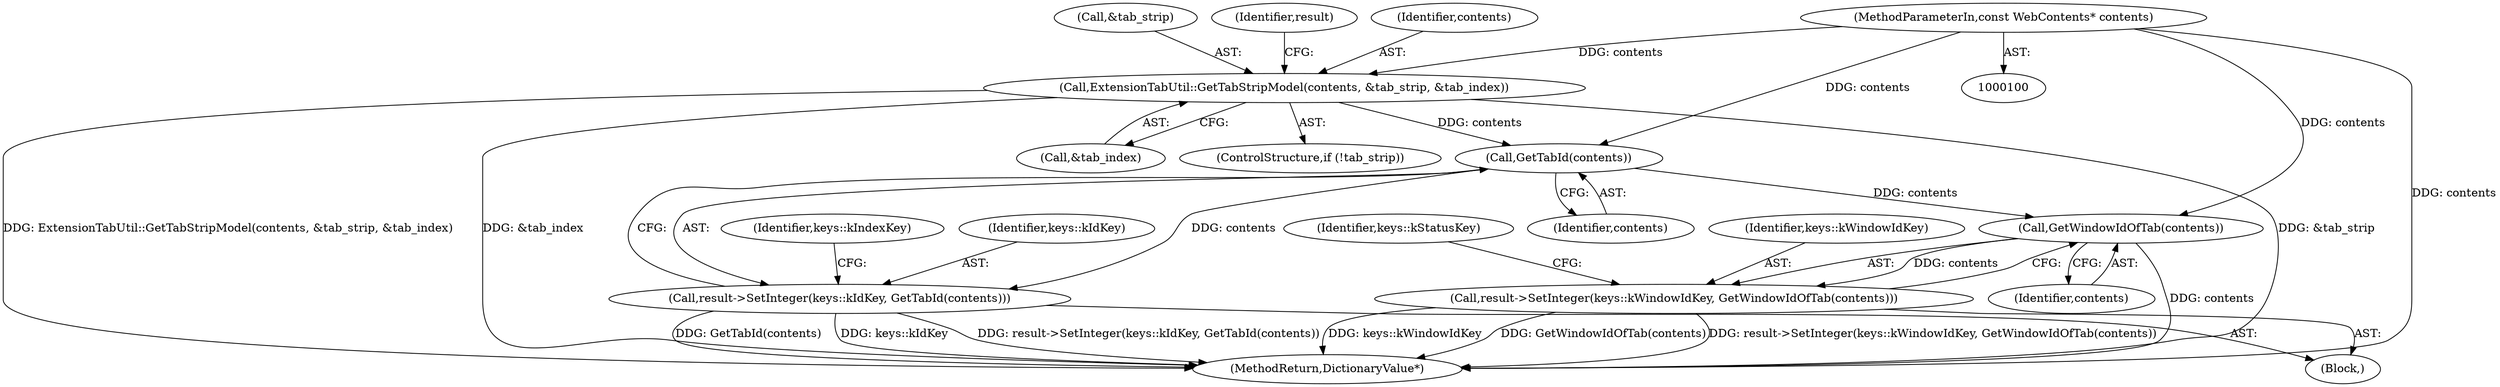 digraph "0_Chrome_f7ae1f7a918f1973dca241a7a23169906eaf4fe3_8@pointer" {
"1000109" [label="(Call,ExtensionTabUtil::GetTabStripModel(contents, &tab_strip, &tab_index))"];
"1000101" [label="(MethodParameterIn,const WebContents* contents)"];
"1000126" [label="(Call,GetTabId(contents))"];
"1000124" [label="(Call,result->SetInteger(keys::kIdKey, GetTabId(contents)))"];
"1000133" [label="(Call,GetWindowIdOfTab(contents))"];
"1000131" [label="(Call,result->SetInteger(keys::kWindowIdKey, GetWindowIdOfTab(contents)))"];
"1000124" [label="(Call,result->SetInteger(keys::kIdKey, GetTabId(contents)))"];
"1000129" [label="(Identifier,keys::kIndexKey)"];
"1000131" [label="(Call,result->SetInteger(keys::kWindowIdKey, GetWindowIdOfTab(contents)))"];
"1000133" [label="(Call,GetWindowIdOfTab(contents))"];
"1000134" [label="(Identifier,contents)"];
"1000111" [label="(Call,&tab_strip)"];
"1000109" [label="(Call,ExtensionTabUtil::GetTabStripModel(contents, &tab_strip, &tab_index))"];
"1000117" [label="(Identifier,result)"];
"1000126" [label="(Call,GetTabId(contents))"];
"1000127" [label="(Identifier,contents)"];
"1000110" [label="(Identifier,contents)"];
"1000105" [label="(Block,)"];
"1000113" [label="(Call,&tab_index)"];
"1000125" [label="(Identifier,keys::kIdKey)"];
"1000106" [label="(ControlStructure,if (!tab_strip))"];
"1000101" [label="(MethodParameterIn,const WebContents* contents)"];
"1000136" [label="(Identifier,keys::kStatusKey)"];
"1000132" [label="(Identifier,keys::kWindowIdKey)"];
"1000212" [label="(MethodReturn,DictionaryValue*)"];
"1000109" -> "1000106"  [label="AST: "];
"1000109" -> "1000113"  [label="CFG: "];
"1000110" -> "1000109"  [label="AST: "];
"1000111" -> "1000109"  [label="AST: "];
"1000113" -> "1000109"  [label="AST: "];
"1000117" -> "1000109"  [label="CFG: "];
"1000109" -> "1000212"  [label="DDG: &tab_index"];
"1000109" -> "1000212"  [label="DDG: &tab_strip"];
"1000109" -> "1000212"  [label="DDG: ExtensionTabUtil::GetTabStripModel(contents, &tab_strip, &tab_index)"];
"1000101" -> "1000109"  [label="DDG: contents"];
"1000109" -> "1000126"  [label="DDG: contents"];
"1000101" -> "1000100"  [label="AST: "];
"1000101" -> "1000212"  [label="DDG: contents"];
"1000101" -> "1000126"  [label="DDG: contents"];
"1000101" -> "1000133"  [label="DDG: contents"];
"1000126" -> "1000124"  [label="AST: "];
"1000126" -> "1000127"  [label="CFG: "];
"1000127" -> "1000126"  [label="AST: "];
"1000124" -> "1000126"  [label="CFG: "];
"1000126" -> "1000124"  [label="DDG: contents"];
"1000126" -> "1000133"  [label="DDG: contents"];
"1000124" -> "1000105"  [label="AST: "];
"1000125" -> "1000124"  [label="AST: "];
"1000129" -> "1000124"  [label="CFG: "];
"1000124" -> "1000212"  [label="DDG: GetTabId(contents)"];
"1000124" -> "1000212"  [label="DDG: keys::kIdKey"];
"1000124" -> "1000212"  [label="DDG: result->SetInteger(keys::kIdKey, GetTabId(contents))"];
"1000133" -> "1000131"  [label="AST: "];
"1000133" -> "1000134"  [label="CFG: "];
"1000134" -> "1000133"  [label="AST: "];
"1000131" -> "1000133"  [label="CFG: "];
"1000133" -> "1000212"  [label="DDG: contents"];
"1000133" -> "1000131"  [label="DDG: contents"];
"1000131" -> "1000105"  [label="AST: "];
"1000132" -> "1000131"  [label="AST: "];
"1000136" -> "1000131"  [label="CFG: "];
"1000131" -> "1000212"  [label="DDG: keys::kWindowIdKey"];
"1000131" -> "1000212"  [label="DDG: GetWindowIdOfTab(contents)"];
"1000131" -> "1000212"  [label="DDG: result->SetInteger(keys::kWindowIdKey, GetWindowIdOfTab(contents))"];
}

